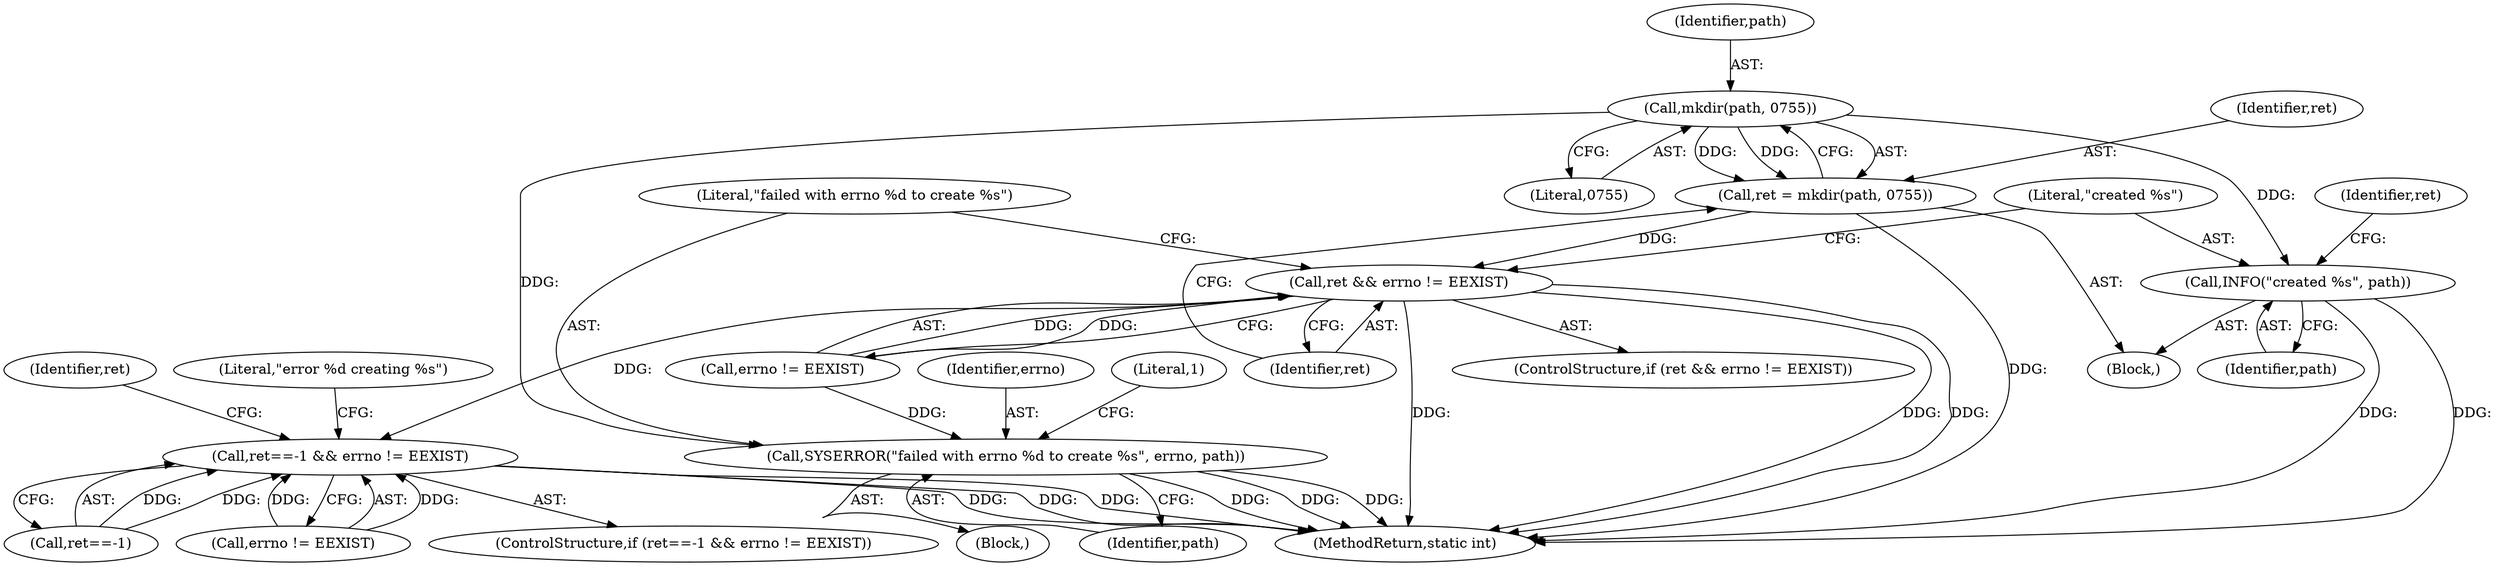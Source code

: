 digraph "0_lxc_592fd47a6245508b79fe6ac819fe6d3b2c1289be_11@API" {
"1000131" [label="(Call,mkdir(path, 0755))"];
"1000129" [label="(Call,ret = mkdir(path, 0755))"];
"1000135" [label="(Call,ret && errno != EEXIST)"];
"1000204" [label="(Call,ret==-1 && errno != EEXIST)"];
"1000141" [label="(Call,SYSERROR(\"failed with errno %d to create %s\", errno, path))"];
"1000148" [label="(Call,INFO(\"created %s\", path))"];
"1000209" [label="(Call,errno != EEXIST)"];
"1000133" [label="(Literal,0755)"];
"1000204" [label="(Call,ret==-1 && errno != EEXIST)"];
"1000143" [label="(Identifier,errno)"];
"1000137" [label="(Call,errno != EEXIST)"];
"1000150" [label="(Identifier,path)"];
"1000141" [label="(Call,SYSERROR(\"failed with errno %d to create %s\", errno, path))"];
"1000134" [label="(ControlStructure,if (ret && errno != EEXIST))"];
"1000203" [label="(ControlStructure,if (ret==-1 && errno != EEXIST))"];
"1000296" [label="(MethodReturn,static int)"];
"1000152" [label="(Identifier,ret)"];
"1000142" [label="(Literal,\"failed with errno %d to create %s\")"];
"1000140" [label="(Block,)"];
"1000129" [label="(Call,ret = mkdir(path, 0755))"];
"1000214" [label="(Literal,\"error %d creating %s\")"];
"1000130" [label="(Identifier,ret)"];
"1000144" [label="(Identifier,path)"];
"1000205" [label="(Call,ret==-1)"];
"1000135" [label="(Call,ret && errno != EEXIST)"];
"1000106" [label="(Block,)"];
"1000148" [label="(Call,INFO(\"created %s\", path))"];
"1000149" [label="(Literal,\"created %s\")"];
"1000132" [label="(Identifier,path)"];
"1000147" [label="(Literal,1)"];
"1000131" [label="(Call,mkdir(path, 0755))"];
"1000222" [label="(Identifier,ret)"];
"1000136" [label="(Identifier,ret)"];
"1000131" -> "1000129"  [label="AST: "];
"1000131" -> "1000133"  [label="CFG: "];
"1000132" -> "1000131"  [label="AST: "];
"1000133" -> "1000131"  [label="AST: "];
"1000129" -> "1000131"  [label="CFG: "];
"1000131" -> "1000129"  [label="DDG: "];
"1000131" -> "1000129"  [label="DDG: "];
"1000131" -> "1000141"  [label="DDG: "];
"1000131" -> "1000148"  [label="DDG: "];
"1000129" -> "1000106"  [label="AST: "];
"1000130" -> "1000129"  [label="AST: "];
"1000136" -> "1000129"  [label="CFG: "];
"1000129" -> "1000296"  [label="DDG: "];
"1000129" -> "1000135"  [label="DDG: "];
"1000135" -> "1000134"  [label="AST: "];
"1000135" -> "1000136"  [label="CFG: "];
"1000135" -> "1000137"  [label="CFG: "];
"1000136" -> "1000135"  [label="AST: "];
"1000137" -> "1000135"  [label="AST: "];
"1000142" -> "1000135"  [label="CFG: "];
"1000149" -> "1000135"  [label="CFG: "];
"1000135" -> "1000296"  [label="DDG: "];
"1000135" -> "1000296"  [label="DDG: "];
"1000135" -> "1000296"  [label="DDG: "];
"1000137" -> "1000135"  [label="DDG: "];
"1000137" -> "1000135"  [label="DDG: "];
"1000135" -> "1000204"  [label="DDG: "];
"1000204" -> "1000203"  [label="AST: "];
"1000204" -> "1000205"  [label="CFG: "];
"1000204" -> "1000209"  [label="CFG: "];
"1000205" -> "1000204"  [label="AST: "];
"1000209" -> "1000204"  [label="AST: "];
"1000214" -> "1000204"  [label="CFG: "];
"1000222" -> "1000204"  [label="CFG: "];
"1000204" -> "1000296"  [label="DDG: "];
"1000204" -> "1000296"  [label="DDG: "];
"1000204" -> "1000296"  [label="DDG: "];
"1000205" -> "1000204"  [label="DDG: "];
"1000205" -> "1000204"  [label="DDG: "];
"1000209" -> "1000204"  [label="DDG: "];
"1000209" -> "1000204"  [label="DDG: "];
"1000141" -> "1000140"  [label="AST: "];
"1000141" -> "1000144"  [label="CFG: "];
"1000142" -> "1000141"  [label="AST: "];
"1000143" -> "1000141"  [label="AST: "];
"1000144" -> "1000141"  [label="AST: "];
"1000147" -> "1000141"  [label="CFG: "];
"1000141" -> "1000296"  [label="DDG: "];
"1000141" -> "1000296"  [label="DDG: "];
"1000141" -> "1000296"  [label="DDG: "];
"1000137" -> "1000141"  [label="DDG: "];
"1000148" -> "1000106"  [label="AST: "];
"1000148" -> "1000150"  [label="CFG: "];
"1000149" -> "1000148"  [label="AST: "];
"1000150" -> "1000148"  [label="AST: "];
"1000152" -> "1000148"  [label="CFG: "];
"1000148" -> "1000296"  [label="DDG: "];
"1000148" -> "1000296"  [label="DDG: "];
}
